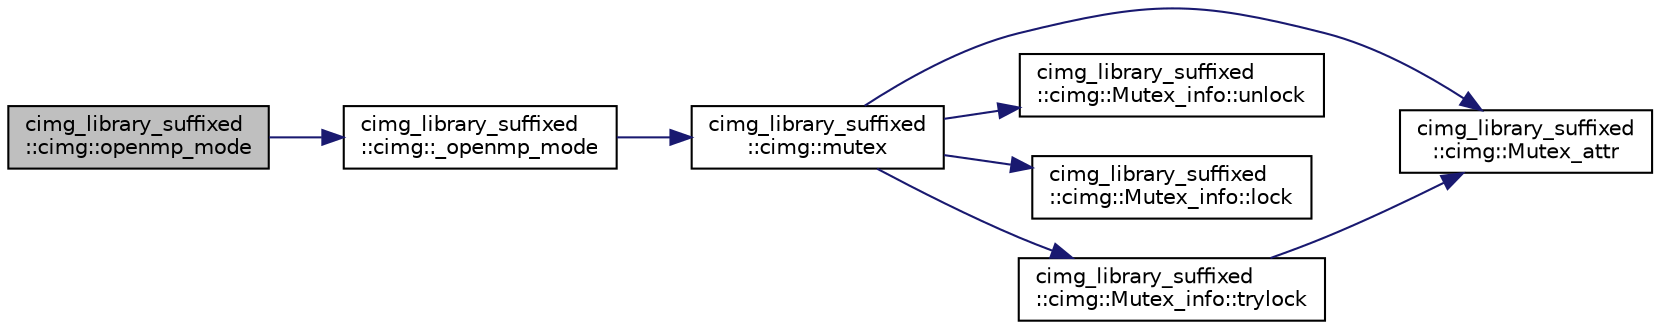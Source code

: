 digraph "cimg_library_suffixed::cimg::openmp_mode"
{
  edge [fontname="Helvetica",fontsize="10",labelfontname="Helvetica",labelfontsize="10"];
  node [fontname="Helvetica",fontsize="10",shape=record];
  rankdir="LR";
  Node3141 [label="cimg_library_suffixed\l::cimg::openmp_mode",height=0.2,width=0.4,color="black", fillcolor="grey75", style="filled", fontcolor="black"];
  Node3141 -> Node3142 [color="midnightblue",fontsize="10",style="solid",fontname="Helvetica"];
  Node3142 [label="cimg_library_suffixed\l::cimg::_openmp_mode",height=0.2,width=0.4,color="black", fillcolor="white", style="filled",URL="$namespacecimg__library__suffixed_1_1cimg.html#a2a1f404b2580ad14629ca49e7c5380e5",tooltip="Set current  openmp mode. "];
  Node3142 -> Node3143 [color="midnightblue",fontsize="10",style="solid",fontname="Helvetica"];
  Node3143 [label="cimg_library_suffixed\l::cimg::mutex",height=0.2,width=0.4,color="black", fillcolor="white", style="filled",URL="$namespacecimg__library__suffixed_1_1cimg.html#a9e739e4b4ac058abfba069466617b914"];
  Node3143 -> Node3144 [color="midnightblue",fontsize="10",style="solid",fontname="Helvetica"];
  Node3144 [label="cimg_library_suffixed\l::cimg::Mutex_attr",height=0.2,width=0.4,color="black", fillcolor="white", style="filled",URL="$namespacecimg__library__suffixed_1_1cimg.html#aa0e1bc96ae6e235dc5b67b8b0a466166"];
  Node3143 -> Node3145 [color="midnightblue",fontsize="10",style="solid",fontname="Helvetica"];
  Node3145 [label="cimg_library_suffixed\l::cimg::Mutex_info::unlock",height=0.2,width=0.4,color="black", fillcolor="white", style="filled",URL="$structcimg__library__suffixed_1_1cimg_1_1_mutex__info.html#afac3fa5f107ad4795fb867050f616555"];
  Node3143 -> Node3146 [color="midnightblue",fontsize="10",style="solid",fontname="Helvetica"];
  Node3146 [label="cimg_library_suffixed\l::cimg::Mutex_info::lock",height=0.2,width=0.4,color="black", fillcolor="white", style="filled",URL="$structcimg__library__suffixed_1_1cimg_1_1_mutex__info.html#a6cc8e26847a1aa649febed03d70182e7"];
  Node3143 -> Node3147 [color="midnightblue",fontsize="10",style="solid",fontname="Helvetica"];
  Node3147 [label="cimg_library_suffixed\l::cimg::Mutex_info::trylock",height=0.2,width=0.4,color="black", fillcolor="white", style="filled",URL="$structcimg__library__suffixed_1_1cimg_1_1_mutex__info.html#a9bf4ed1e1dfe6f28fa6250cd04f3c900"];
  Node3147 -> Node3144 [color="midnightblue",fontsize="10",style="solid",fontname="Helvetica"];
}

